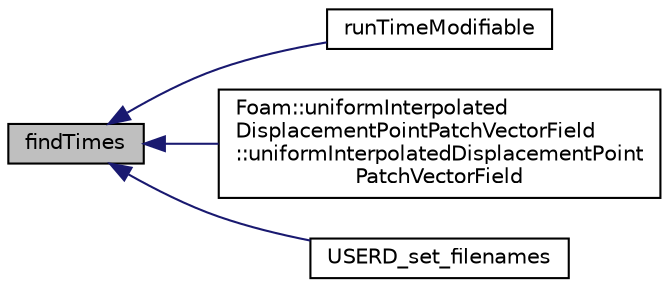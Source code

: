 digraph "findTimes"
{
  bgcolor="transparent";
  edge [fontname="Helvetica",fontsize="10",labelfontname="Helvetica",labelfontsize="10"];
  node [fontname="Helvetica",fontsize="10",shape=record];
  rankdir="LR";
  Node1 [label="findTimes",height=0.2,width=0.4,color="black", fillcolor="grey75", style="filled", fontcolor="black"];
  Node1 -> Node2 [dir="back",color="midnightblue",fontsize="10",style="solid",fontname="Helvetica"];
  Node2 [label="runTimeModifiable",height=0.2,width=0.4,color="black",URL="$a02682.html#aaab0dea4737d8828f4f8b528817dc2e6",tooltip="Supports re-reading. "];
  Node1 -> Node3 [dir="back",color="midnightblue",fontsize="10",style="solid",fontname="Helvetica"];
  Node3 [label="Foam::uniformInterpolated\lDisplacementPointPatchVectorField\l::uniformInterpolatedDisplacementPoint\lPatchVectorField",height=0.2,width=0.4,color="black",URL="$a02847.html#a357a1bb9b7d4efe3512c84fa6f1afd46",tooltip="Construct from patch, internal field and dictionary. "];
  Node1 -> Node4 [dir="back",color="midnightblue",fontsize="10",style="solid",fontname="Helvetica"];
  Node4 [label="USERD_set_filenames",height=0.2,width=0.4,color="black",URL="$a04494.html#a73e62bcf05487bf34312374703ecfed5"];
}
